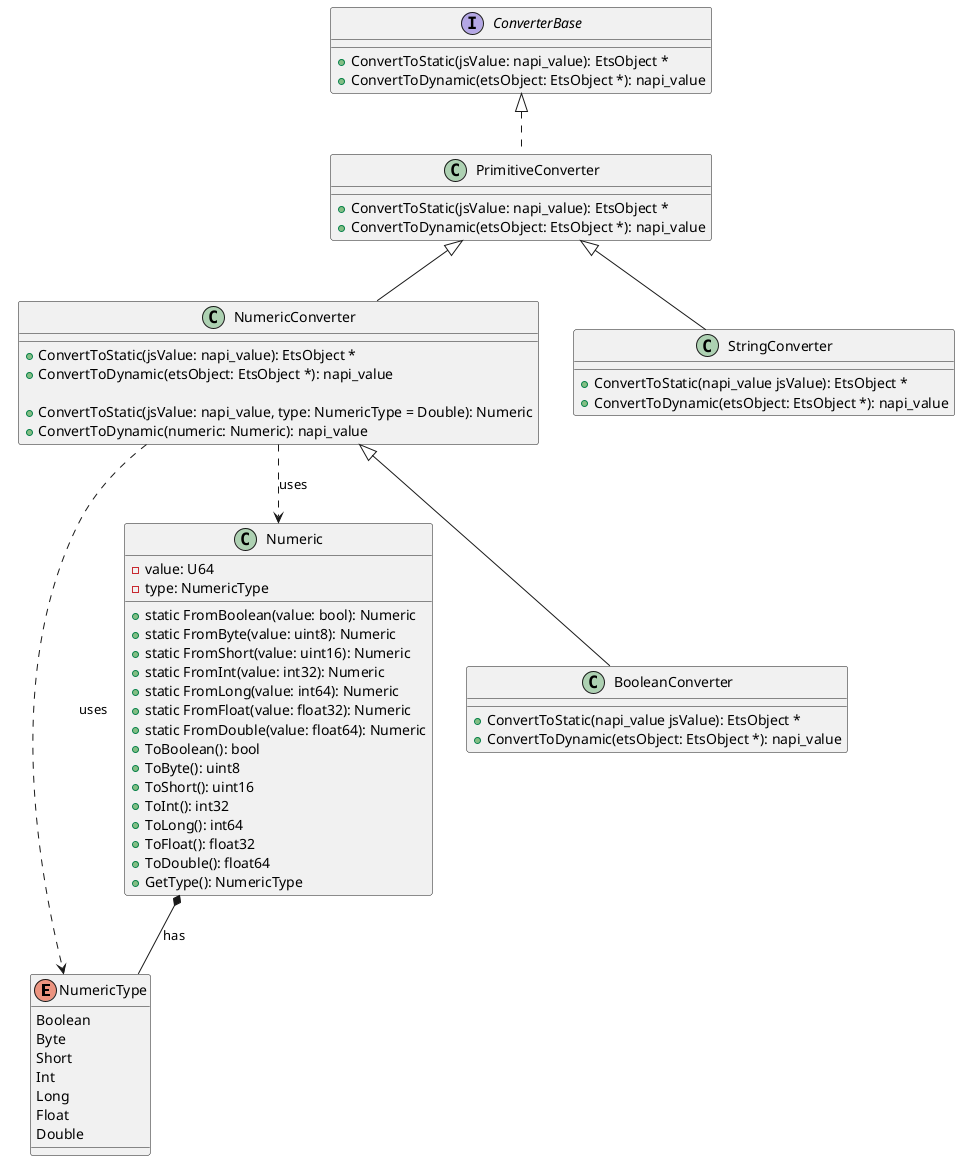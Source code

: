 @startuml converter

enum NumericType {
    Boolean
    Byte
    Short
    Int
    Long
    Float
    Double
}

class Numeric {
    - value: U64
    - type: NumericType

    + static FromBoolean(value: bool): Numeric
    + static FromByte(value: uint8): Numeric
    + static FromShort(value: uint16): Numeric
    + static FromInt(value: int32): Numeric
    + static FromLong(value: int64): Numeric
    + static FromFloat(value: float32): Numeric
    + static FromDouble(value: float64): Numeric
    + ToBoolean(): bool
    + ToByte(): uint8
    + ToShort(): uint16
    + ToInt(): int32
    + ToLong(): int64
    + ToFloat(): float32
    + ToDouble(): float64
    + GetType(): NumericType
}

Numeric *-- NumericType : has


interface ConverterBase {
    + ConvertToStatic(jsValue: napi_value): EtsObject *
    + ConvertToDynamic(etsObject: EtsObject *): napi_value
}

class PrimitiveConverter implements ConverterBase {
    + ConvertToStatic(jsValue: napi_value): EtsObject *
    + ConvertToDynamic(etsObject: EtsObject *): napi_value
}

class NumericConverter extends PrimitiveConverter {
    + ConvertToStatic(jsValue: napi_value): EtsObject *
    + ConvertToDynamic(etsObject: EtsObject *): napi_value

    + ConvertToStatic(jsValue: napi_value, type: NumericType = Double): Numeric
    + ConvertToDynamic(numeric: Numeric): napi_value
}
NumericConverter ..> Numeric : uses
NumericConverter ..> NumericType : uses

class BooleanConverter extends NumericConverter {
    + ConvertToStatic(napi_value jsValue): EtsObject *
    + ConvertToDynamic(etsObject: EtsObject *): napi_value
}

class StringConverter extends PrimitiveConverter {
    + ConvertToStatic(napi_value jsValue): EtsObject *
    + ConvertToDynamic(etsObject: EtsObject *): napi_value
}




@enduml
